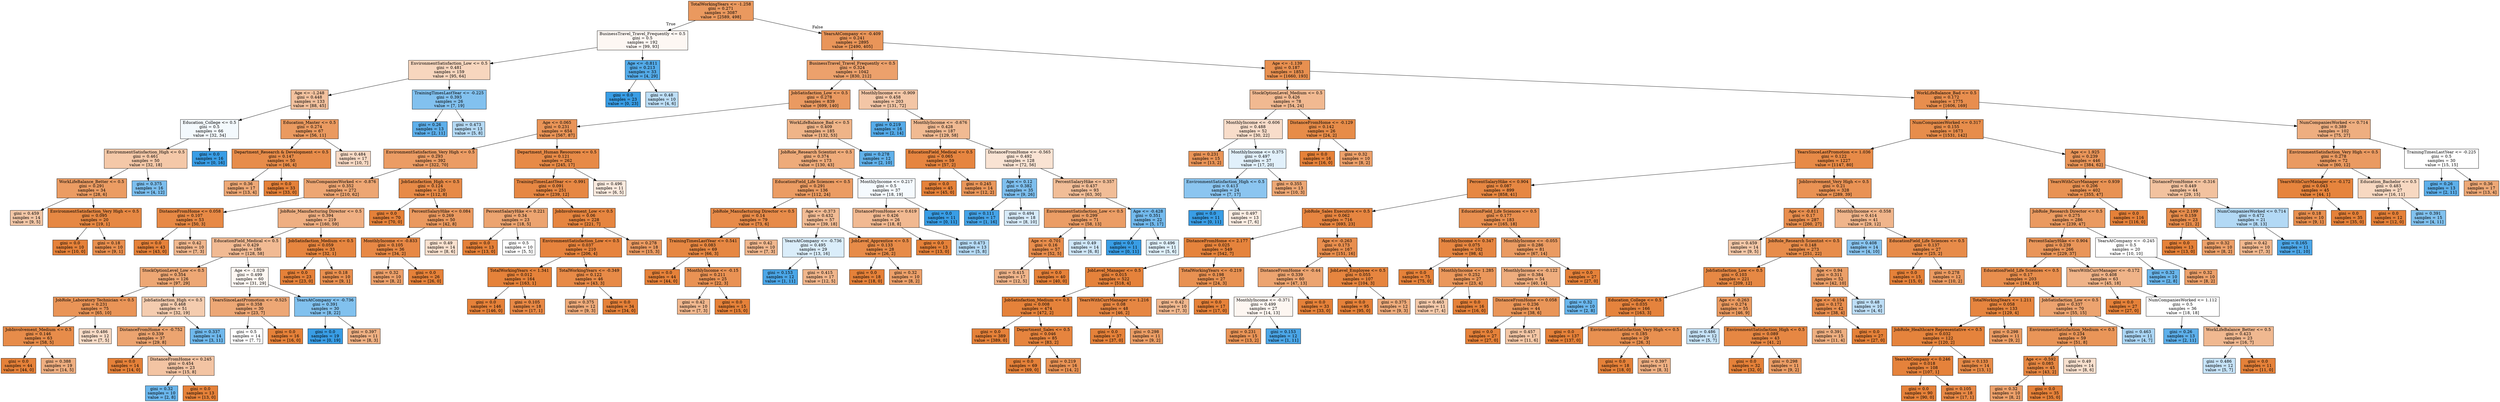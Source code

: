 digraph Tree {
node [shape=box, style="filled", color="black"] ;
0 [label="TotalWorkingYears <= -1.258\ngini = 0.271\nsamples = 3087\nvalue = [2589, 498]", fillcolor="#ea995f"] ;
1 [label="BusinessTravel_Travel_Frequently <= 0.5\ngini = 0.5\nsamples = 192\nvalue = [99, 93]", fillcolor="#fdf7f3"] ;
0 -> 1 [labeldistance=2.5, labelangle=45, headlabel="True"] ;
2 [label="EnvironmentSatisfaction_Low <= 0.5\ngini = 0.481\nsamples = 159\nvalue = [95, 64]", fillcolor="#f7d6be"] ;
1 -> 2 ;
3 [label="Age <= -1.248\ngini = 0.448\nsamples = 133\nvalue = [88, 45]", fillcolor="#f2c19e"] ;
2 -> 3 ;
4 [label="Education_College <= 0.5\ngini = 0.5\nsamples = 66\nvalue = [32, 34]", fillcolor="#f3f9fd"] ;
3 -> 4 ;
5 [label="EnvironmentSatisfaction_High <= 0.5\ngini = 0.461\nsamples = 50\nvalue = [32, 18]", fillcolor="#f4c8a8"] ;
4 -> 5 ;
6 [label="WorkLifeBalance_Better <= 0.5\ngini = 0.291\nsamples = 34\nvalue = [28, 6]", fillcolor="#eb9c63"] ;
5 -> 6 ;
7 [label="gini = 0.459\nsamples = 14\nvalue = [9, 5]", fillcolor="#f3c7a7"] ;
6 -> 7 ;
8 [label="EnvironmentSatisfaction_Very High <= 0.5\ngini = 0.095\nsamples = 20\nvalue = [19, 1]", fillcolor="#e68843"] ;
6 -> 8 ;
9 [label="gini = 0.0\nsamples = 10\nvalue = [10, 0]", fillcolor="#e58139"] ;
8 -> 9 ;
10 [label="gini = 0.18\nsamples = 10\nvalue = [9, 1]", fillcolor="#e88f4f"] ;
8 -> 10 ;
11 [label="gini = 0.375\nsamples = 16\nvalue = [4, 12]", fillcolor="#7bbeee"] ;
5 -> 11 ;
12 [label="gini = 0.0\nsamples = 16\nvalue = [0, 16]", fillcolor="#399de5"] ;
4 -> 12 ;
13 [label="Education_Master <= 0.5\ngini = 0.274\nsamples = 67\nvalue = [56, 11]", fillcolor="#ea9a60"] ;
3 -> 13 ;
14 [label="Department_Research & Development <= 0.5\ngini = 0.147\nsamples = 50\nvalue = [46, 4]", fillcolor="#e78c4a"] ;
13 -> 14 ;
15 [label="gini = 0.36\nsamples = 17\nvalue = [13, 4]", fillcolor="#eda876"] ;
14 -> 15 ;
16 [label="gini = 0.0\nsamples = 33\nvalue = [33, 0]", fillcolor="#e58139"] ;
14 -> 16 ;
17 [label="gini = 0.484\nsamples = 17\nvalue = [10, 7]", fillcolor="#f7d9c4"] ;
13 -> 17 ;
18 [label="TrainingTimesLastYear <= -0.225\ngini = 0.393\nsamples = 26\nvalue = [7, 19]", fillcolor="#82c1ef"] ;
2 -> 18 ;
19 [label="gini = 0.26\nsamples = 13\nvalue = [2, 11]", fillcolor="#5dafea"] ;
18 -> 19 ;
20 [label="gini = 0.473\nsamples = 13\nvalue = [5, 8]", fillcolor="#b5daf5"] ;
18 -> 20 ;
21 [label="Age <= -0.811\ngini = 0.213\nsamples = 33\nvalue = [4, 29]", fillcolor="#54abe9"] ;
1 -> 21 ;
22 [label="gini = 0.0\nsamples = 23\nvalue = [0, 23]", fillcolor="#399de5"] ;
21 -> 22 ;
23 [label="gini = 0.48\nsamples = 10\nvalue = [4, 6]", fillcolor="#bddef6"] ;
21 -> 23 ;
24 [label="YearsAtCompany <= -0.409\ngini = 0.241\nsamples = 2895\nvalue = [2490, 405]", fillcolor="#e99559"] ;
0 -> 24 [labeldistance=2.5, labelangle=-45, headlabel="False"] ;
25 [label="BusinessTravel_Travel_Frequently <= 0.5\ngini = 0.324\nsamples = 1042\nvalue = [830, 212]", fillcolor="#eca16c"] ;
24 -> 25 ;
26 [label="JobSatisfaction_Low <= 0.5\ngini = 0.278\nsamples = 839\nvalue = [699, 140]", fillcolor="#ea9a61"] ;
25 -> 26 ;
27 [label="Age <= 0.065\ngini = 0.231\nsamples = 654\nvalue = [567, 87]", fillcolor="#e99457"] ;
26 -> 27 ;
28 [label="EnvironmentSatisfaction_Very High <= 0.5\ngini = 0.293\nsamples = 392\nvalue = [322, 70]", fillcolor="#eb9c64"] ;
27 -> 28 ;
29 [label="NumCompaniesWorked <= -0.876\ngini = 0.352\nsamples = 272\nvalue = [210, 62]", fillcolor="#eda673"] ;
28 -> 29 ;
30 [label="DistanceFromHome <= 0.058\ngini = 0.107\nsamples = 53\nvalue = [50, 3]", fillcolor="#e78945"] ;
29 -> 30 ;
31 [label="gini = 0.0\nsamples = 43\nvalue = [43, 0]", fillcolor="#e58139"] ;
30 -> 31 ;
32 [label="gini = 0.42\nsamples = 10\nvalue = [7, 3]", fillcolor="#f0b78e"] ;
30 -> 32 ;
33 [label="JobRole_Manufacturing Director <= 0.5\ngini = 0.394\nsamples = 219\nvalue = [160, 59]", fillcolor="#efaf82"] ;
29 -> 33 ;
34 [label="EducationField_Medical <= 0.5\ngini = 0.429\nsamples = 186\nvalue = [128, 58]", fillcolor="#f1ba93"] ;
33 -> 34 ;
35 [label="StockOptionLevel_Low <= 0.5\ngini = 0.354\nsamples = 126\nvalue = [97, 29]", fillcolor="#eda774"] ;
34 -> 35 ;
36 [label="JobRole_Laboratory Technician <= 0.5\ngini = 0.231\nsamples = 75\nvalue = [65, 10]", fillcolor="#e99457"] ;
35 -> 36 ;
37 [label="JobInvolvement_Medium <= 0.5\ngini = 0.146\nsamples = 63\nvalue = [58, 5]", fillcolor="#e78c4a"] ;
36 -> 37 ;
38 [label="gini = 0.0\nsamples = 44\nvalue = [44, 0]", fillcolor="#e58139"] ;
37 -> 38 ;
39 [label="gini = 0.388\nsamples = 19\nvalue = [14, 5]", fillcolor="#eeae80"] ;
37 -> 39 ;
40 [label="gini = 0.486\nsamples = 12\nvalue = [7, 5]", fillcolor="#f8dbc6"] ;
36 -> 40 ;
41 [label="JobSatisfaction_High <= 0.5\ngini = 0.468\nsamples = 51\nvalue = [32, 19]", fillcolor="#f4ccaf"] ;
35 -> 41 ;
42 [label="DistanceFromHome <= -0.752\ngini = 0.339\nsamples = 37\nvalue = [29, 8]", fillcolor="#eca470"] ;
41 -> 42 ;
43 [label="gini = 0.0\nsamples = 14\nvalue = [14, 0]", fillcolor="#e58139"] ;
42 -> 43 ;
44 [label="DistanceFromHome <= 0.245\ngini = 0.454\nsamples = 23\nvalue = [15, 8]", fillcolor="#f3c4a3"] ;
42 -> 44 ;
45 [label="gini = 0.32\nsamples = 10\nvalue = [2, 8]", fillcolor="#6ab6ec"] ;
44 -> 45 ;
46 [label="gini = 0.0\nsamples = 13\nvalue = [13, 0]", fillcolor="#e58139"] ;
44 -> 46 ;
47 [label="gini = 0.337\nsamples = 14\nvalue = [3, 11]", fillcolor="#6fb8ec"] ;
41 -> 47 ;
48 [label="Age <= -1.029\ngini = 0.499\nsamples = 60\nvalue = [31, 29]", fillcolor="#fdf7f2"] ;
34 -> 48 ;
49 [label="YearsSinceLastPromotion <= -0.525\ngini = 0.358\nsamples = 30\nvalue = [23, 7]", fillcolor="#eda775"] ;
48 -> 49 ;
50 [label="gini = 0.5\nsamples = 14\nvalue = [7, 7]", fillcolor="#ffffff"] ;
49 -> 50 ;
51 [label="gini = 0.0\nsamples = 16\nvalue = [16, 0]", fillcolor="#e58139"] ;
49 -> 51 ;
52 [label="YearsAtCompany <= -0.736\ngini = 0.391\nsamples = 30\nvalue = [8, 22]", fillcolor="#81c1ee"] ;
48 -> 52 ;
53 [label="gini = 0.0\nsamples = 19\nvalue = [0, 19]", fillcolor="#399de5"] ;
52 -> 53 ;
54 [label="gini = 0.397\nsamples = 11\nvalue = [8, 3]", fillcolor="#efb083"] ;
52 -> 54 ;
55 [label="JobSatisfaction_Medium <= 0.5\ngini = 0.059\nsamples = 33\nvalue = [32, 1]", fillcolor="#e6853f"] ;
33 -> 55 ;
56 [label="gini = 0.0\nsamples = 23\nvalue = [23, 0]", fillcolor="#e58139"] ;
55 -> 56 ;
57 [label="gini = 0.18\nsamples = 10\nvalue = [9, 1]", fillcolor="#e88f4f"] ;
55 -> 57 ;
58 [label="JobSatisfaction_High <= 0.5\ngini = 0.124\nsamples = 120\nvalue = [112, 8]", fillcolor="#e78a47"] ;
28 -> 58 ;
59 [label="gini = 0.0\nsamples = 70\nvalue = [70, 0]", fillcolor="#e58139"] ;
58 -> 59 ;
60 [label="PercentSalaryHike <= 0.084\ngini = 0.269\nsamples = 50\nvalue = [42, 8]", fillcolor="#ea995f"] ;
58 -> 60 ;
61 [label="MonthlyIncome <= -0.833\ngini = 0.105\nsamples = 36\nvalue = [34, 2]", fillcolor="#e78845"] ;
60 -> 61 ;
62 [label="gini = 0.32\nsamples = 10\nvalue = [8, 2]", fillcolor="#eca06a"] ;
61 -> 62 ;
63 [label="gini = 0.0\nsamples = 26\nvalue = [26, 0]", fillcolor="#e58139"] ;
61 -> 63 ;
64 [label="gini = 0.49\nsamples = 14\nvalue = [8, 6]", fillcolor="#f8e0ce"] ;
60 -> 64 ;
65 [label="Department_Human Resources <= 0.5\ngini = 0.121\nsamples = 262\nvalue = [245, 17]", fillcolor="#e78a47"] ;
27 -> 65 ;
66 [label="TrainingTimesLastYear <= -0.991\ngini = 0.091\nsamples = 251\nvalue = [239, 12]", fillcolor="#e68743"] ;
65 -> 66 ;
67 [label="PercentSalaryHike <= 0.221\ngini = 0.34\nsamples = 23\nvalue = [18, 5]", fillcolor="#eca470"] ;
66 -> 67 ;
68 [label="gini = 0.0\nsamples = 13\nvalue = [13, 0]", fillcolor="#e58139"] ;
67 -> 68 ;
69 [label="gini = 0.5\nsamples = 10\nvalue = [5, 5]", fillcolor="#ffffff"] ;
67 -> 69 ;
70 [label="JobInvolvement_Low <= 0.5\ngini = 0.06\nsamples = 228\nvalue = [221, 7]", fillcolor="#e6853f"] ;
66 -> 70 ;
71 [label="EnvironmentSatisfaction_Low <= 0.5\ngini = 0.037\nsamples = 210\nvalue = [206, 4]", fillcolor="#e6833d"] ;
70 -> 71 ;
72 [label="TotalWorkingYears <= 1.341\ngini = 0.012\nsamples = 164\nvalue = [163, 1]", fillcolor="#e5823a"] ;
71 -> 72 ;
73 [label="gini = 0.0\nsamples = 146\nvalue = [146, 0]", fillcolor="#e58139"] ;
72 -> 73 ;
74 [label="gini = 0.105\nsamples = 18\nvalue = [17, 1]", fillcolor="#e78845"] ;
72 -> 74 ;
75 [label="TotalWorkingYears <= -0.349\ngini = 0.122\nsamples = 46\nvalue = [43, 3]", fillcolor="#e78a47"] ;
71 -> 75 ;
76 [label="gini = 0.375\nsamples = 12\nvalue = [9, 3]", fillcolor="#eeab7b"] ;
75 -> 76 ;
77 [label="gini = 0.0\nsamples = 34\nvalue = [34, 0]", fillcolor="#e58139"] ;
75 -> 77 ;
78 [label="gini = 0.278\nsamples = 18\nvalue = [15, 3]", fillcolor="#ea9a61"] ;
70 -> 78 ;
79 [label="gini = 0.496\nsamples = 11\nvalue = [6, 5]", fillcolor="#fbeade"] ;
65 -> 79 ;
80 [label="WorkLifeBalance_Bad <= 0.5\ngini = 0.409\nsamples = 185\nvalue = [132, 53]", fillcolor="#efb488"] ;
26 -> 80 ;
81 [label="JobRole_Research Scientist <= 0.5\ngini = 0.374\nsamples = 173\nvalue = [130, 43]", fillcolor="#eeab7a"] ;
80 -> 81 ;
82 [label="EducationField_Life Sciences <= 0.5\ngini = 0.291\nsamples = 136\nvalue = [112, 24]", fillcolor="#eb9c63"] ;
81 -> 82 ;
83 [label="JobRole_Manufacturing Director <= 0.5\ngini = 0.14\nsamples = 79\nvalue = [73, 6]", fillcolor="#e78b49"] ;
82 -> 83 ;
84 [label="TrainingTimesLastYear <= 0.541\ngini = 0.083\nsamples = 69\nvalue = [66, 3]", fillcolor="#e68742"] ;
83 -> 84 ;
85 [label="gini = 0.0\nsamples = 44\nvalue = [44, 0]", fillcolor="#e58139"] ;
84 -> 85 ;
86 [label="MonthlyIncome <= -0.15\ngini = 0.211\nsamples = 25\nvalue = [22, 3]", fillcolor="#e99254"] ;
84 -> 86 ;
87 [label="gini = 0.42\nsamples = 10\nvalue = [7, 3]", fillcolor="#f0b78e"] ;
86 -> 87 ;
88 [label="gini = 0.0\nsamples = 15\nvalue = [15, 0]", fillcolor="#e58139"] ;
86 -> 88 ;
89 [label="gini = 0.42\nsamples = 10\nvalue = [7, 3]", fillcolor="#f0b78e"] ;
83 -> 89 ;
90 [label="Age <= -0.373\ngini = 0.432\nsamples = 57\nvalue = [39, 18]", fillcolor="#f1bb94"] ;
82 -> 90 ;
91 [label="YearsAtCompany <= -0.736\ngini = 0.495\nsamples = 29\nvalue = [13, 16]", fillcolor="#daedfa"] ;
90 -> 91 ;
92 [label="gini = 0.153\nsamples = 12\nvalue = [1, 11]", fillcolor="#4ba6e7"] ;
91 -> 92 ;
93 [label="gini = 0.415\nsamples = 17\nvalue = [12, 5]", fillcolor="#f0b58b"] ;
91 -> 93 ;
94 [label="JobLevel_Apprentice <= 0.5\ngini = 0.133\nsamples = 28\nvalue = [26, 2]", fillcolor="#e78b48"] ;
90 -> 94 ;
95 [label="gini = 0.0\nsamples = 18\nvalue = [18, 0]", fillcolor="#e58139"] ;
94 -> 95 ;
96 [label="gini = 0.32\nsamples = 10\nvalue = [8, 2]", fillcolor="#eca06a"] ;
94 -> 96 ;
97 [label="MonthlyIncome <= 0.217\ngini = 0.5\nsamples = 37\nvalue = [18, 19]", fillcolor="#f5fafe"] ;
81 -> 97 ;
98 [label="DistanceFromHome <= 0.619\ngini = 0.426\nsamples = 26\nvalue = [18, 8]", fillcolor="#f1b991"] ;
97 -> 98 ;
99 [label="gini = 0.0\nsamples = 13\nvalue = [13, 0]", fillcolor="#e58139"] ;
98 -> 99 ;
100 [label="gini = 0.473\nsamples = 13\nvalue = [5, 8]", fillcolor="#b5daf5"] ;
98 -> 100 ;
101 [label="gini = 0.0\nsamples = 11\nvalue = [0, 11]", fillcolor="#399de5"] ;
97 -> 101 ;
102 [label="gini = 0.278\nsamples = 12\nvalue = [2, 10]", fillcolor="#61b1ea"] ;
80 -> 102 ;
103 [label="MonthlyIncome <= -0.909\ngini = 0.458\nsamples = 203\nvalue = [131, 72]", fillcolor="#f3c6a6"] ;
25 -> 103 ;
104 [label="gini = 0.219\nsamples = 16\nvalue = [2, 14]", fillcolor="#55abe9"] ;
103 -> 104 ;
105 [label="MonthlyIncome <= -0.676\ngini = 0.428\nsamples = 187\nvalue = [129, 58]", fillcolor="#f1ba92"] ;
103 -> 105 ;
106 [label="EducationField_Medical <= 0.5\ngini = 0.065\nsamples = 59\nvalue = [57, 2]", fillcolor="#e68540"] ;
105 -> 106 ;
107 [label="gini = 0.0\nsamples = 45\nvalue = [45, 0]", fillcolor="#e58139"] ;
106 -> 107 ;
108 [label="gini = 0.245\nsamples = 14\nvalue = [12, 2]", fillcolor="#e9965a"] ;
106 -> 108 ;
109 [label="DistanceFromHome <= -0.565\ngini = 0.492\nsamples = 128\nvalue = [72, 56]", fillcolor="#f9e3d3"] ;
105 -> 109 ;
110 [label="Age <= 0.12\ngini = 0.382\nsamples = 35\nvalue = [9, 26]", fillcolor="#7ebfee"] ;
109 -> 110 ;
111 [label="gini = 0.111\nsamples = 17\nvalue = [1, 16]", fillcolor="#45a3e7"] ;
110 -> 111 ;
112 [label="gini = 0.494\nsamples = 18\nvalue = [8, 10]", fillcolor="#d7ebfa"] ;
110 -> 112 ;
113 [label="PercentSalaryHike <= 0.357\ngini = 0.437\nsamples = 93\nvalue = [63, 30]", fillcolor="#f1bd97"] ;
109 -> 113 ;
114 [label="EnvironmentSatisfaction_Low <= 0.5\ngini = 0.299\nsamples = 71\nvalue = [58, 13]", fillcolor="#eb9d65"] ;
113 -> 114 ;
115 [label="Age <= -0.701\ngini = 0.16\nsamples = 57\nvalue = [52, 5]", fillcolor="#e88d4c"] ;
114 -> 115 ;
116 [label="gini = 0.415\nsamples = 17\nvalue = [12, 5]", fillcolor="#f0b58b"] ;
115 -> 116 ;
117 [label="gini = 0.0\nsamples = 40\nvalue = [40, 0]", fillcolor="#e58139"] ;
115 -> 117 ;
118 [label="gini = 0.49\nsamples = 14\nvalue = [6, 8]", fillcolor="#cee6f8"] ;
114 -> 118 ;
119 [label="Age <= -0.428\ngini = 0.351\nsamples = 22\nvalue = [5, 17]", fillcolor="#73baed"] ;
113 -> 119 ;
120 [label="gini = 0.0\nsamples = 11\nvalue = [0, 11]", fillcolor="#399de5"] ;
119 -> 120 ;
121 [label="gini = 0.496\nsamples = 11\nvalue = [5, 6]", fillcolor="#deeffb"] ;
119 -> 121 ;
122 [label="Age <= -1.139\ngini = 0.187\nsamples = 1853\nvalue = [1660, 193]", fillcolor="#e89050"] ;
24 -> 122 ;
123 [label="StockOptionLevel_Medium <= 0.5\ngini = 0.426\nsamples = 78\nvalue = [54, 24]", fillcolor="#f1b991"] ;
122 -> 123 ;
124 [label="MonthlyIncome <= -0.606\ngini = 0.488\nsamples = 52\nvalue = [30, 22]", fillcolor="#f8ddca"] ;
123 -> 124 ;
125 [label="gini = 0.231\nsamples = 15\nvalue = [13, 2]", fillcolor="#e99457"] ;
124 -> 125 ;
126 [label="MonthlyIncome <= 0.375\ngini = 0.497\nsamples = 37\nvalue = [17, 20]", fillcolor="#e1f0fb"] ;
124 -> 126 ;
127 [label="EnvironmentSatisfaction_High <= 0.5\ngini = 0.413\nsamples = 24\nvalue = [7, 17]", fillcolor="#8bc5f0"] ;
126 -> 127 ;
128 [label="gini = 0.0\nsamples = 11\nvalue = [0, 11]", fillcolor="#399de5"] ;
127 -> 128 ;
129 [label="gini = 0.497\nsamples = 13\nvalue = [7, 6]", fillcolor="#fbede3"] ;
127 -> 129 ;
130 [label="gini = 0.355\nsamples = 13\nvalue = [10, 3]", fillcolor="#eda774"] ;
126 -> 130 ;
131 [label="DistanceFromHome <= -0.129\ngini = 0.142\nsamples = 26\nvalue = [24, 2]", fillcolor="#e78c49"] ;
123 -> 131 ;
132 [label="gini = 0.0\nsamples = 16\nvalue = [16, 0]", fillcolor="#e58139"] ;
131 -> 132 ;
133 [label="gini = 0.32\nsamples = 10\nvalue = [8, 2]", fillcolor="#eca06a"] ;
131 -> 133 ;
134 [label="WorkLifeBalance_Bad <= 0.5\ngini = 0.172\nsamples = 1775\nvalue = [1606, 169]", fillcolor="#e88e4e"] ;
122 -> 134 ;
135 [label="NumCompaniesWorked <= 0.317\ngini = 0.155\nsamples = 1673\nvalue = [1531, 142]", fillcolor="#e78d4b"] ;
134 -> 135 ;
136 [label="YearsSinceLastPromotion <= 1.036\ngini = 0.122\nsamples = 1227\nvalue = [1147, 80]", fillcolor="#e78a47"] ;
135 -> 136 ;
137 [label="PercentSalaryHike <= 0.904\ngini = 0.087\nsamples = 899\nvalue = [858, 41]", fillcolor="#e68742"] ;
136 -> 137 ;
138 [label="JobRole_Sales Executive <= 0.5\ngini = 0.062\nsamples = 716\nvalue = [693, 23]", fillcolor="#e68540"] ;
137 -> 138 ;
139 [label="DistanceFromHome <= 2.177\ngini = 0.025\nsamples = 549\nvalue = [542, 7]", fillcolor="#e5833c"] ;
138 -> 139 ;
140 [label="JobLevel_Manager <= 0.5\ngini = 0.015\nsamples = 522\nvalue = [518, 4]", fillcolor="#e5823b"] ;
139 -> 140 ;
141 [label="JobSatisfaction_Medium <= 0.5\ngini = 0.008\nsamples = 474\nvalue = [472, 2]", fillcolor="#e5823a"] ;
140 -> 141 ;
142 [label="gini = 0.0\nsamples = 389\nvalue = [389, 0]", fillcolor="#e58139"] ;
141 -> 142 ;
143 [label="Department_Sales <= 0.5\ngini = 0.046\nsamples = 85\nvalue = [83, 2]", fillcolor="#e6843e"] ;
141 -> 143 ;
144 [label="gini = 0.0\nsamples = 69\nvalue = [69, 0]", fillcolor="#e58139"] ;
143 -> 144 ;
145 [label="gini = 0.219\nsamples = 16\nvalue = [14, 2]", fillcolor="#e99355"] ;
143 -> 145 ;
146 [label="YearsWithCurrManager <= 1.216\ngini = 0.08\nsamples = 48\nvalue = [46, 2]", fillcolor="#e68642"] ;
140 -> 146 ;
147 [label="gini = 0.0\nsamples = 37\nvalue = [37, 0]", fillcolor="#e58139"] ;
146 -> 147 ;
148 [label="gini = 0.298\nsamples = 11\nvalue = [9, 2]", fillcolor="#eb9d65"] ;
146 -> 148 ;
149 [label="TotalWorkingYears <= -0.219\ngini = 0.198\nsamples = 27\nvalue = [24, 3]", fillcolor="#e89152"] ;
139 -> 149 ;
150 [label="gini = 0.42\nsamples = 10\nvalue = [7, 3]", fillcolor="#f0b78e"] ;
149 -> 150 ;
151 [label="gini = 0.0\nsamples = 17\nvalue = [17, 0]", fillcolor="#e58139"] ;
149 -> 151 ;
152 [label="Age <= -0.263\ngini = 0.173\nsamples = 167\nvalue = [151, 16]", fillcolor="#e88e4e"] ;
138 -> 152 ;
153 [label="DistanceFromHome <= -0.44\ngini = 0.339\nsamples = 60\nvalue = [47, 13]", fillcolor="#eca470"] ;
152 -> 153 ;
154 [label="MonthlyIncome <= -0.371\ngini = 0.499\nsamples = 27\nvalue = [14, 13]", fillcolor="#fdf6f1"] ;
153 -> 154 ;
155 [label="gini = 0.231\nsamples = 15\nvalue = [13, 2]", fillcolor="#e99457"] ;
154 -> 155 ;
156 [label="gini = 0.153\nsamples = 12\nvalue = [1, 11]", fillcolor="#4ba6e7"] ;
154 -> 156 ;
157 [label="gini = 0.0\nsamples = 33\nvalue = [33, 0]", fillcolor="#e58139"] ;
153 -> 157 ;
158 [label="JobLevel_Employee <= 0.5\ngini = 0.055\nsamples = 107\nvalue = [104, 3]", fillcolor="#e6853f"] ;
152 -> 158 ;
159 [label="gini = 0.0\nsamples = 95\nvalue = [95, 0]", fillcolor="#e58139"] ;
158 -> 159 ;
160 [label="gini = 0.375\nsamples = 12\nvalue = [9, 3]", fillcolor="#eeab7b"] ;
158 -> 160 ;
161 [label="EducationField_Life Sciences <= 0.5\ngini = 0.177\nsamples = 183\nvalue = [165, 18]", fillcolor="#e88f4f"] ;
137 -> 161 ;
162 [label="MonthlyIncome <= 0.347\ngini = 0.075\nsamples = 102\nvalue = [98, 4]", fillcolor="#e68641"] ;
161 -> 162 ;
163 [label="gini = 0.0\nsamples = 75\nvalue = [75, 0]", fillcolor="#e58139"] ;
162 -> 163 ;
164 [label="MonthlyIncome <= 1.285\ngini = 0.252\nsamples = 27\nvalue = [23, 4]", fillcolor="#ea975b"] ;
162 -> 164 ;
165 [label="gini = 0.463\nsamples = 11\nvalue = [7, 4]", fillcolor="#f4c9aa"] ;
164 -> 165 ;
166 [label="gini = 0.0\nsamples = 16\nvalue = [16, 0]", fillcolor="#e58139"] ;
164 -> 166 ;
167 [label="MonthlyIncome <= -0.055\ngini = 0.286\nsamples = 81\nvalue = [67, 14]", fillcolor="#ea9b62"] ;
161 -> 167 ;
168 [label="MonthlyIncome <= -0.122\ngini = 0.384\nsamples = 54\nvalue = [40, 14]", fillcolor="#eead7e"] ;
167 -> 168 ;
169 [label="DistanceFromHome <= 0.058\ngini = 0.236\nsamples = 44\nvalue = [38, 6]", fillcolor="#e99558"] ;
168 -> 169 ;
170 [label="gini = 0.0\nsamples = 27\nvalue = [27, 0]", fillcolor="#e58139"] ;
169 -> 170 ;
171 [label="gini = 0.457\nsamples = 17\nvalue = [11, 6]", fillcolor="#f3c6a5"] ;
169 -> 171 ;
172 [label="gini = 0.32\nsamples = 10\nvalue = [2, 8]", fillcolor="#6ab6ec"] ;
168 -> 172 ;
173 [label="gini = 0.0\nsamples = 27\nvalue = [27, 0]", fillcolor="#e58139"] ;
167 -> 173 ;
174 [label="JobInvolvement_Very High <= 0.5\ngini = 0.21\nsamples = 328\nvalue = [289, 39]", fillcolor="#e99254"] ;
136 -> 174 ;
175 [label="Age <= -0.811\ngini = 0.17\nsamples = 287\nvalue = [260, 27]", fillcolor="#e88e4e"] ;
174 -> 175 ;
176 [label="gini = 0.459\nsamples = 14\nvalue = [9, 5]", fillcolor="#f3c7a7"] ;
175 -> 176 ;
177 [label="JobRole_Research Scientist <= 0.5\ngini = 0.148\nsamples = 273\nvalue = [251, 22]", fillcolor="#e78c4a"] ;
175 -> 177 ;
178 [label="JobSatisfaction_Low <= 0.5\ngini = 0.103\nsamples = 221\nvalue = [209, 12]", fillcolor="#e68844"] ;
177 -> 178 ;
179 [label="Education_College <= 0.5\ngini = 0.035\nsamples = 166\nvalue = [163, 3]", fillcolor="#e5833d"] ;
178 -> 179 ;
180 [label="gini = 0.0\nsamples = 137\nvalue = [137, 0]", fillcolor="#e58139"] ;
179 -> 180 ;
181 [label="EnvironmentSatisfaction_Very High <= 0.5\ngini = 0.185\nsamples = 29\nvalue = [26, 3]", fillcolor="#e89050"] ;
179 -> 181 ;
182 [label="gini = 0.0\nsamples = 18\nvalue = [18, 0]", fillcolor="#e58139"] ;
181 -> 182 ;
183 [label="gini = 0.397\nsamples = 11\nvalue = [8, 3]", fillcolor="#efb083"] ;
181 -> 183 ;
184 [label="Age <= -0.263\ngini = 0.274\nsamples = 55\nvalue = [46, 9]", fillcolor="#ea9a60"] ;
178 -> 184 ;
185 [label="gini = 0.486\nsamples = 12\nvalue = [5, 7]", fillcolor="#c6e3f8"] ;
184 -> 185 ;
186 [label="EnvironmentSatisfaction_High <= 0.5\ngini = 0.089\nsamples = 43\nvalue = [41, 2]", fillcolor="#e68743"] ;
184 -> 186 ;
187 [label="gini = 0.0\nsamples = 32\nvalue = [32, 0]", fillcolor="#e58139"] ;
186 -> 187 ;
188 [label="gini = 0.298\nsamples = 11\nvalue = [9, 2]", fillcolor="#eb9d65"] ;
186 -> 188 ;
189 [label="Age <= 0.94\ngini = 0.311\nsamples = 52\nvalue = [42, 10]", fillcolor="#eb9f68"] ;
177 -> 189 ;
190 [label="Age <= -0.154\ngini = 0.172\nsamples = 42\nvalue = [38, 4]", fillcolor="#e88e4e"] ;
189 -> 190 ;
191 [label="gini = 0.391\nsamples = 15\nvalue = [11, 4]", fillcolor="#eeaf81"] ;
190 -> 191 ;
192 [label="gini = 0.0\nsamples = 27\nvalue = [27, 0]", fillcolor="#e58139"] ;
190 -> 192 ;
193 [label="gini = 0.48\nsamples = 10\nvalue = [4, 6]", fillcolor="#bddef6"] ;
189 -> 193 ;
194 [label="MonthlyIncome <= -0.558\ngini = 0.414\nsamples = 41\nvalue = [29, 12]", fillcolor="#f0b58b"] ;
174 -> 194 ;
195 [label="gini = 0.408\nsamples = 14\nvalue = [4, 10]", fillcolor="#88c4ef"] ;
194 -> 195 ;
196 [label="EducationField_Life Sciences <= 0.5\ngini = 0.137\nsamples = 27\nvalue = [25, 2]", fillcolor="#e78b49"] ;
194 -> 196 ;
197 [label="gini = 0.0\nsamples = 15\nvalue = [15, 0]", fillcolor="#e58139"] ;
196 -> 197 ;
198 [label="gini = 0.278\nsamples = 12\nvalue = [10, 2]", fillcolor="#ea9a61"] ;
196 -> 198 ;
199 [label="Age <= 1.925\ngini = 0.239\nsamples = 446\nvalue = [384, 62]", fillcolor="#e99559"] ;
135 -> 199 ;
200 [label="YearsWithCurrManager <= 0.939\ngini = 0.206\nsamples = 402\nvalue = [355, 47]", fillcolor="#e89253"] ;
199 -> 200 ;
201 [label="JobRole_Research Director <= 0.5\ngini = 0.275\nsamples = 286\nvalue = [239, 47]", fillcolor="#ea9a60"] ;
200 -> 201 ;
202 [label="PercentSalaryHike <= 0.904\ngini = 0.239\nsamples = 266\nvalue = [229, 37]", fillcolor="#e99559"] ;
201 -> 202 ;
203 [label="EducationField_Life Sciences <= 0.5\ngini = 0.17\nsamples = 203\nvalue = [184, 19]", fillcolor="#e88e4d"] ;
202 -> 203 ;
204 [label="TotalWorkingYears <= 1.211\ngini = 0.058\nsamples = 133\nvalue = [129, 4]", fillcolor="#e6853f"] ;
203 -> 204 ;
205 [label="JobRole_Healthcare Representative <= 0.5\ngini = 0.032\nsamples = 122\nvalue = [120, 2]", fillcolor="#e5833c"] ;
204 -> 205 ;
206 [label="YearsAtCompany <= 0.246\ngini = 0.018\nsamples = 108\nvalue = [107, 1]", fillcolor="#e5823b"] ;
205 -> 206 ;
207 [label="gini = 0.0\nsamples = 90\nvalue = [90, 0]", fillcolor="#e58139"] ;
206 -> 207 ;
208 [label="gini = 0.105\nsamples = 18\nvalue = [17, 1]", fillcolor="#e78845"] ;
206 -> 208 ;
209 [label="gini = 0.133\nsamples = 14\nvalue = [13, 1]", fillcolor="#e78b48"] ;
205 -> 209 ;
210 [label="gini = 0.298\nsamples = 11\nvalue = [9, 2]", fillcolor="#eb9d65"] ;
204 -> 210 ;
211 [label="JobSatisfaction_Low <= 0.5\ngini = 0.337\nsamples = 70\nvalue = [55, 15]", fillcolor="#eca36f"] ;
203 -> 211 ;
212 [label="EnvironmentSatisfaction_Medium <= 0.5\ngini = 0.234\nsamples = 59\nvalue = [51, 8]", fillcolor="#e99558"] ;
211 -> 212 ;
213 [label="Age <= -0.592\ngini = 0.085\nsamples = 45\nvalue = [43, 2]", fillcolor="#e68742"] ;
212 -> 213 ;
214 [label="gini = 0.32\nsamples = 10\nvalue = [8, 2]", fillcolor="#eca06a"] ;
213 -> 214 ;
215 [label="gini = 0.0\nsamples = 35\nvalue = [35, 0]", fillcolor="#e58139"] ;
213 -> 215 ;
216 [label="gini = 0.49\nsamples = 14\nvalue = [8, 6]", fillcolor="#f8e0ce"] ;
212 -> 216 ;
217 [label="gini = 0.463\nsamples = 11\nvalue = [4, 7]", fillcolor="#aad5f4"] ;
211 -> 217 ;
218 [label="YearsWithCurrManager <= -0.172\ngini = 0.408\nsamples = 63\nvalue = [45, 18]", fillcolor="#efb388"] ;
202 -> 218 ;
219 [label="gini = 0.0\nsamples = 27\nvalue = [27, 0]", fillcolor="#e58139"] ;
218 -> 219 ;
220 [label="NumCompaniesWorked <= 1.112\ngini = 0.5\nsamples = 36\nvalue = [18, 18]", fillcolor="#ffffff"] ;
218 -> 220 ;
221 [label="gini = 0.26\nsamples = 13\nvalue = [2, 11]", fillcolor="#5dafea"] ;
220 -> 221 ;
222 [label="WorkLifeBalance_Better <= 0.5\ngini = 0.423\nsamples = 23\nvalue = [16, 7]", fillcolor="#f0b890"] ;
220 -> 222 ;
223 [label="gini = 0.486\nsamples = 12\nvalue = [5, 7]", fillcolor="#c6e3f8"] ;
222 -> 223 ;
224 [label="gini = 0.0\nsamples = 11\nvalue = [11, 0]", fillcolor="#e58139"] ;
222 -> 224 ;
225 [label="YearsAtCompany <= -0.245\ngini = 0.5\nsamples = 20\nvalue = [10, 10]", fillcolor="#ffffff"] ;
201 -> 225 ;
226 [label="gini = 0.32\nsamples = 10\nvalue = [2, 8]", fillcolor="#6ab6ec"] ;
225 -> 226 ;
227 [label="gini = 0.32\nsamples = 10\nvalue = [8, 2]", fillcolor="#eca06a"] ;
225 -> 227 ;
228 [label="gini = 0.0\nsamples = 116\nvalue = [116, 0]", fillcolor="#e58139"] ;
200 -> 228 ;
229 [label="DistanceFromHome <= -0.316\ngini = 0.449\nsamples = 44\nvalue = [29, 15]", fillcolor="#f2c29f"] ;
199 -> 229 ;
230 [label="Age <= 2.199\ngini = 0.159\nsamples = 23\nvalue = [21, 2]", fillcolor="#e78d4c"] ;
229 -> 230 ;
231 [label="gini = 0.0\nsamples = 13\nvalue = [13, 0]", fillcolor="#e58139"] ;
230 -> 231 ;
232 [label="gini = 0.32\nsamples = 10\nvalue = [8, 2]", fillcolor="#eca06a"] ;
230 -> 232 ;
233 [label="NumCompaniesWorked <= 0.714\ngini = 0.472\nsamples = 21\nvalue = [8, 13]", fillcolor="#b3d9f5"] ;
229 -> 233 ;
234 [label="gini = 0.42\nsamples = 10\nvalue = [7, 3]", fillcolor="#f0b78e"] ;
233 -> 234 ;
235 [label="gini = 0.165\nsamples = 11\nvalue = [1, 10]", fillcolor="#4da7e8"] ;
233 -> 235 ;
236 [label="NumCompaniesWorked <= 0.714\ngini = 0.389\nsamples = 102\nvalue = [75, 27]", fillcolor="#eeae80"] ;
134 -> 236 ;
237 [label="EnvironmentSatisfaction_Very High <= 0.5\ngini = 0.278\nsamples = 72\nvalue = [60, 12]", fillcolor="#ea9a61"] ;
236 -> 237 ;
238 [label="YearsWithCurrManager <= -0.172\ngini = 0.043\nsamples = 45\nvalue = [44, 1]", fillcolor="#e6843d"] ;
237 -> 238 ;
239 [label="gini = 0.18\nsamples = 10\nvalue = [9, 1]", fillcolor="#e88f4f"] ;
238 -> 239 ;
240 [label="gini = 0.0\nsamples = 35\nvalue = [35, 0]", fillcolor="#e58139"] ;
238 -> 240 ;
241 [label="Education_Bachelor <= 0.5\ngini = 0.483\nsamples = 27\nvalue = [16, 11]", fillcolor="#f7d8c1"] ;
237 -> 241 ;
242 [label="gini = 0.0\nsamples = 12\nvalue = [12, 0]", fillcolor="#e58139"] ;
241 -> 242 ;
243 [label="gini = 0.391\nsamples = 15\nvalue = [4, 11]", fillcolor="#81c1ee"] ;
241 -> 243 ;
244 [label="TrainingTimesLastYear <= -0.225\ngini = 0.5\nsamples = 30\nvalue = [15, 15]", fillcolor="#ffffff"] ;
236 -> 244 ;
245 [label="gini = 0.26\nsamples = 13\nvalue = [2, 11]", fillcolor="#5dafea"] ;
244 -> 245 ;
246 [label="gini = 0.36\nsamples = 17\nvalue = [13, 4]", fillcolor="#eda876"] ;
244 -> 246 ;
}